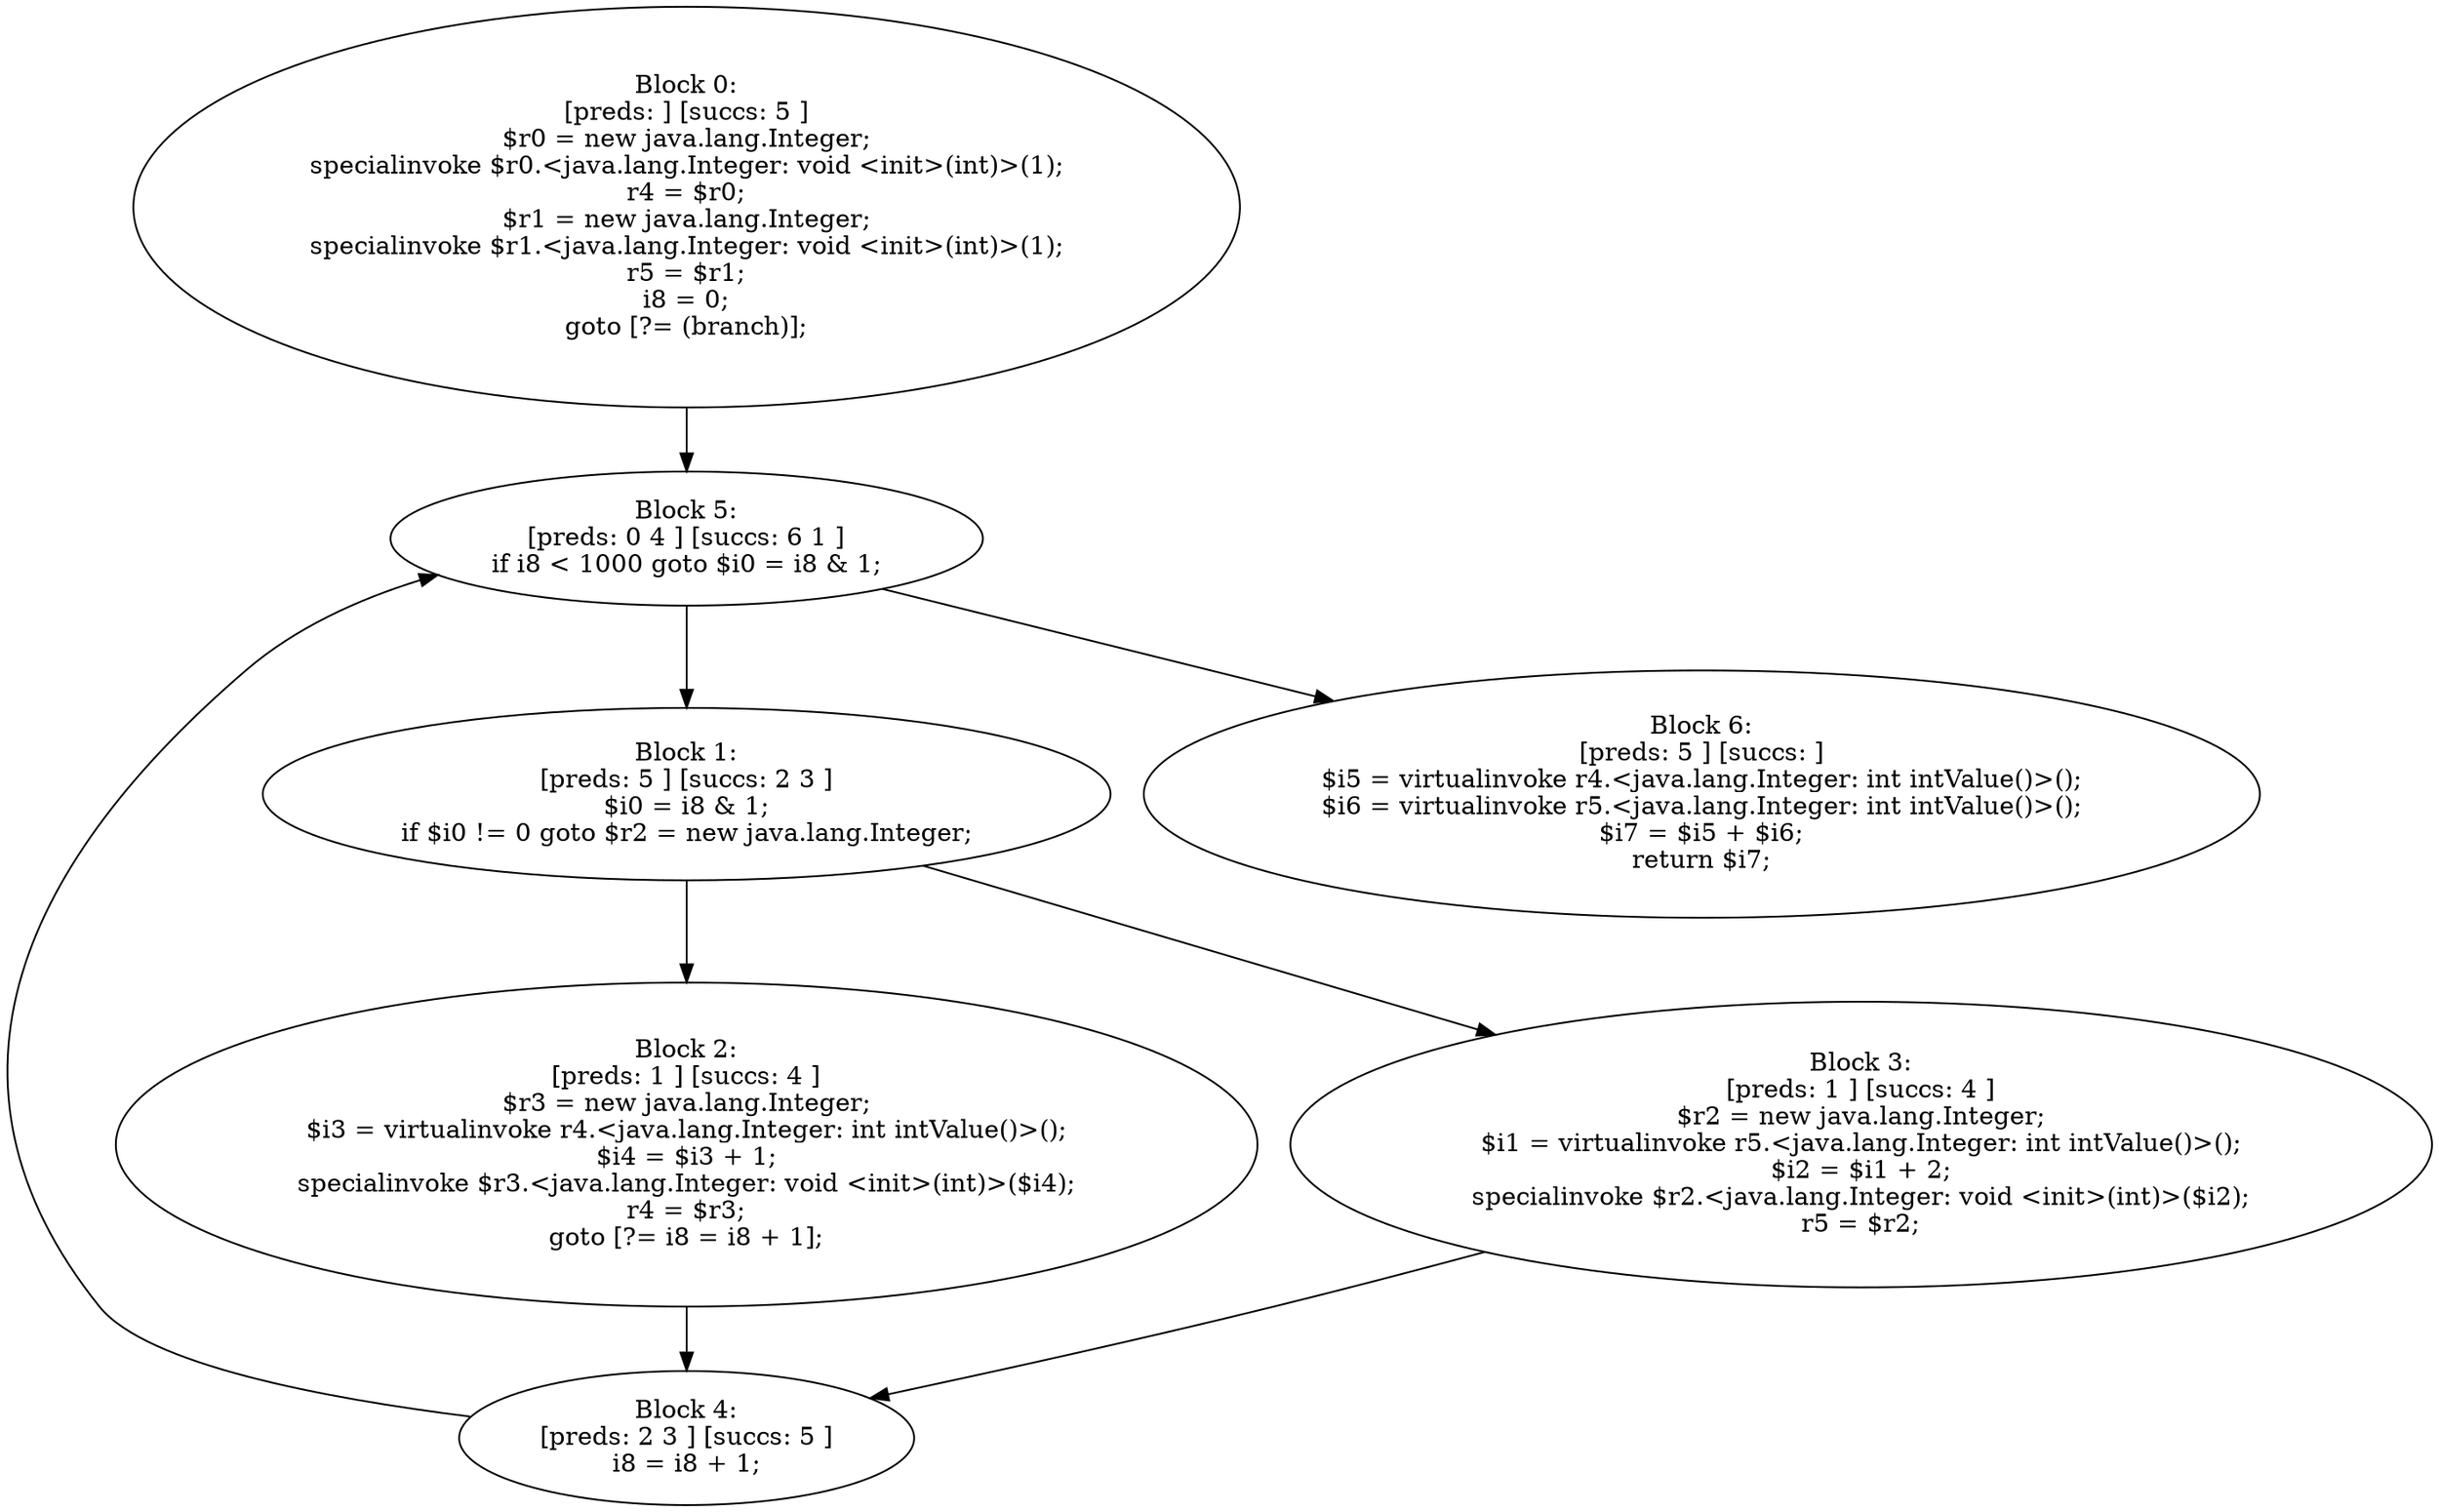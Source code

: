 digraph "unitGraph" {
    "Block 0:
[preds: ] [succs: 5 ]
$r0 = new java.lang.Integer;
specialinvoke $r0.<java.lang.Integer: void <init>(int)>(1);
r4 = $r0;
$r1 = new java.lang.Integer;
specialinvoke $r1.<java.lang.Integer: void <init>(int)>(1);
r5 = $r1;
i8 = 0;
goto [?= (branch)];
"
    "Block 1:
[preds: 5 ] [succs: 2 3 ]
$i0 = i8 & 1;
if $i0 != 0 goto $r2 = new java.lang.Integer;
"
    "Block 2:
[preds: 1 ] [succs: 4 ]
$r3 = new java.lang.Integer;
$i3 = virtualinvoke r4.<java.lang.Integer: int intValue()>();
$i4 = $i3 + 1;
specialinvoke $r3.<java.lang.Integer: void <init>(int)>($i4);
r4 = $r3;
goto [?= i8 = i8 + 1];
"
    "Block 3:
[preds: 1 ] [succs: 4 ]
$r2 = new java.lang.Integer;
$i1 = virtualinvoke r5.<java.lang.Integer: int intValue()>();
$i2 = $i1 + 2;
specialinvoke $r2.<java.lang.Integer: void <init>(int)>($i2);
r5 = $r2;
"
    "Block 4:
[preds: 2 3 ] [succs: 5 ]
i8 = i8 + 1;
"
    "Block 5:
[preds: 0 4 ] [succs: 6 1 ]
if i8 < 1000 goto $i0 = i8 & 1;
"
    "Block 6:
[preds: 5 ] [succs: ]
$i5 = virtualinvoke r4.<java.lang.Integer: int intValue()>();
$i6 = virtualinvoke r5.<java.lang.Integer: int intValue()>();
$i7 = $i5 + $i6;
return $i7;
"
    "Block 0:
[preds: ] [succs: 5 ]
$r0 = new java.lang.Integer;
specialinvoke $r0.<java.lang.Integer: void <init>(int)>(1);
r4 = $r0;
$r1 = new java.lang.Integer;
specialinvoke $r1.<java.lang.Integer: void <init>(int)>(1);
r5 = $r1;
i8 = 0;
goto [?= (branch)];
"->"Block 5:
[preds: 0 4 ] [succs: 6 1 ]
if i8 < 1000 goto $i0 = i8 & 1;
";
    "Block 1:
[preds: 5 ] [succs: 2 3 ]
$i0 = i8 & 1;
if $i0 != 0 goto $r2 = new java.lang.Integer;
"->"Block 2:
[preds: 1 ] [succs: 4 ]
$r3 = new java.lang.Integer;
$i3 = virtualinvoke r4.<java.lang.Integer: int intValue()>();
$i4 = $i3 + 1;
specialinvoke $r3.<java.lang.Integer: void <init>(int)>($i4);
r4 = $r3;
goto [?= i8 = i8 + 1];
";
    "Block 1:
[preds: 5 ] [succs: 2 3 ]
$i0 = i8 & 1;
if $i0 != 0 goto $r2 = new java.lang.Integer;
"->"Block 3:
[preds: 1 ] [succs: 4 ]
$r2 = new java.lang.Integer;
$i1 = virtualinvoke r5.<java.lang.Integer: int intValue()>();
$i2 = $i1 + 2;
specialinvoke $r2.<java.lang.Integer: void <init>(int)>($i2);
r5 = $r2;
";
    "Block 2:
[preds: 1 ] [succs: 4 ]
$r3 = new java.lang.Integer;
$i3 = virtualinvoke r4.<java.lang.Integer: int intValue()>();
$i4 = $i3 + 1;
specialinvoke $r3.<java.lang.Integer: void <init>(int)>($i4);
r4 = $r3;
goto [?= i8 = i8 + 1];
"->"Block 4:
[preds: 2 3 ] [succs: 5 ]
i8 = i8 + 1;
";
    "Block 3:
[preds: 1 ] [succs: 4 ]
$r2 = new java.lang.Integer;
$i1 = virtualinvoke r5.<java.lang.Integer: int intValue()>();
$i2 = $i1 + 2;
specialinvoke $r2.<java.lang.Integer: void <init>(int)>($i2);
r5 = $r2;
"->"Block 4:
[preds: 2 3 ] [succs: 5 ]
i8 = i8 + 1;
";
    "Block 4:
[preds: 2 3 ] [succs: 5 ]
i8 = i8 + 1;
"->"Block 5:
[preds: 0 4 ] [succs: 6 1 ]
if i8 < 1000 goto $i0 = i8 & 1;
";
    "Block 5:
[preds: 0 4 ] [succs: 6 1 ]
if i8 < 1000 goto $i0 = i8 & 1;
"->"Block 6:
[preds: 5 ] [succs: ]
$i5 = virtualinvoke r4.<java.lang.Integer: int intValue()>();
$i6 = virtualinvoke r5.<java.lang.Integer: int intValue()>();
$i7 = $i5 + $i6;
return $i7;
";
    "Block 5:
[preds: 0 4 ] [succs: 6 1 ]
if i8 < 1000 goto $i0 = i8 & 1;
"->"Block 1:
[preds: 5 ] [succs: 2 3 ]
$i0 = i8 & 1;
if $i0 != 0 goto $r2 = new java.lang.Integer;
";
}
